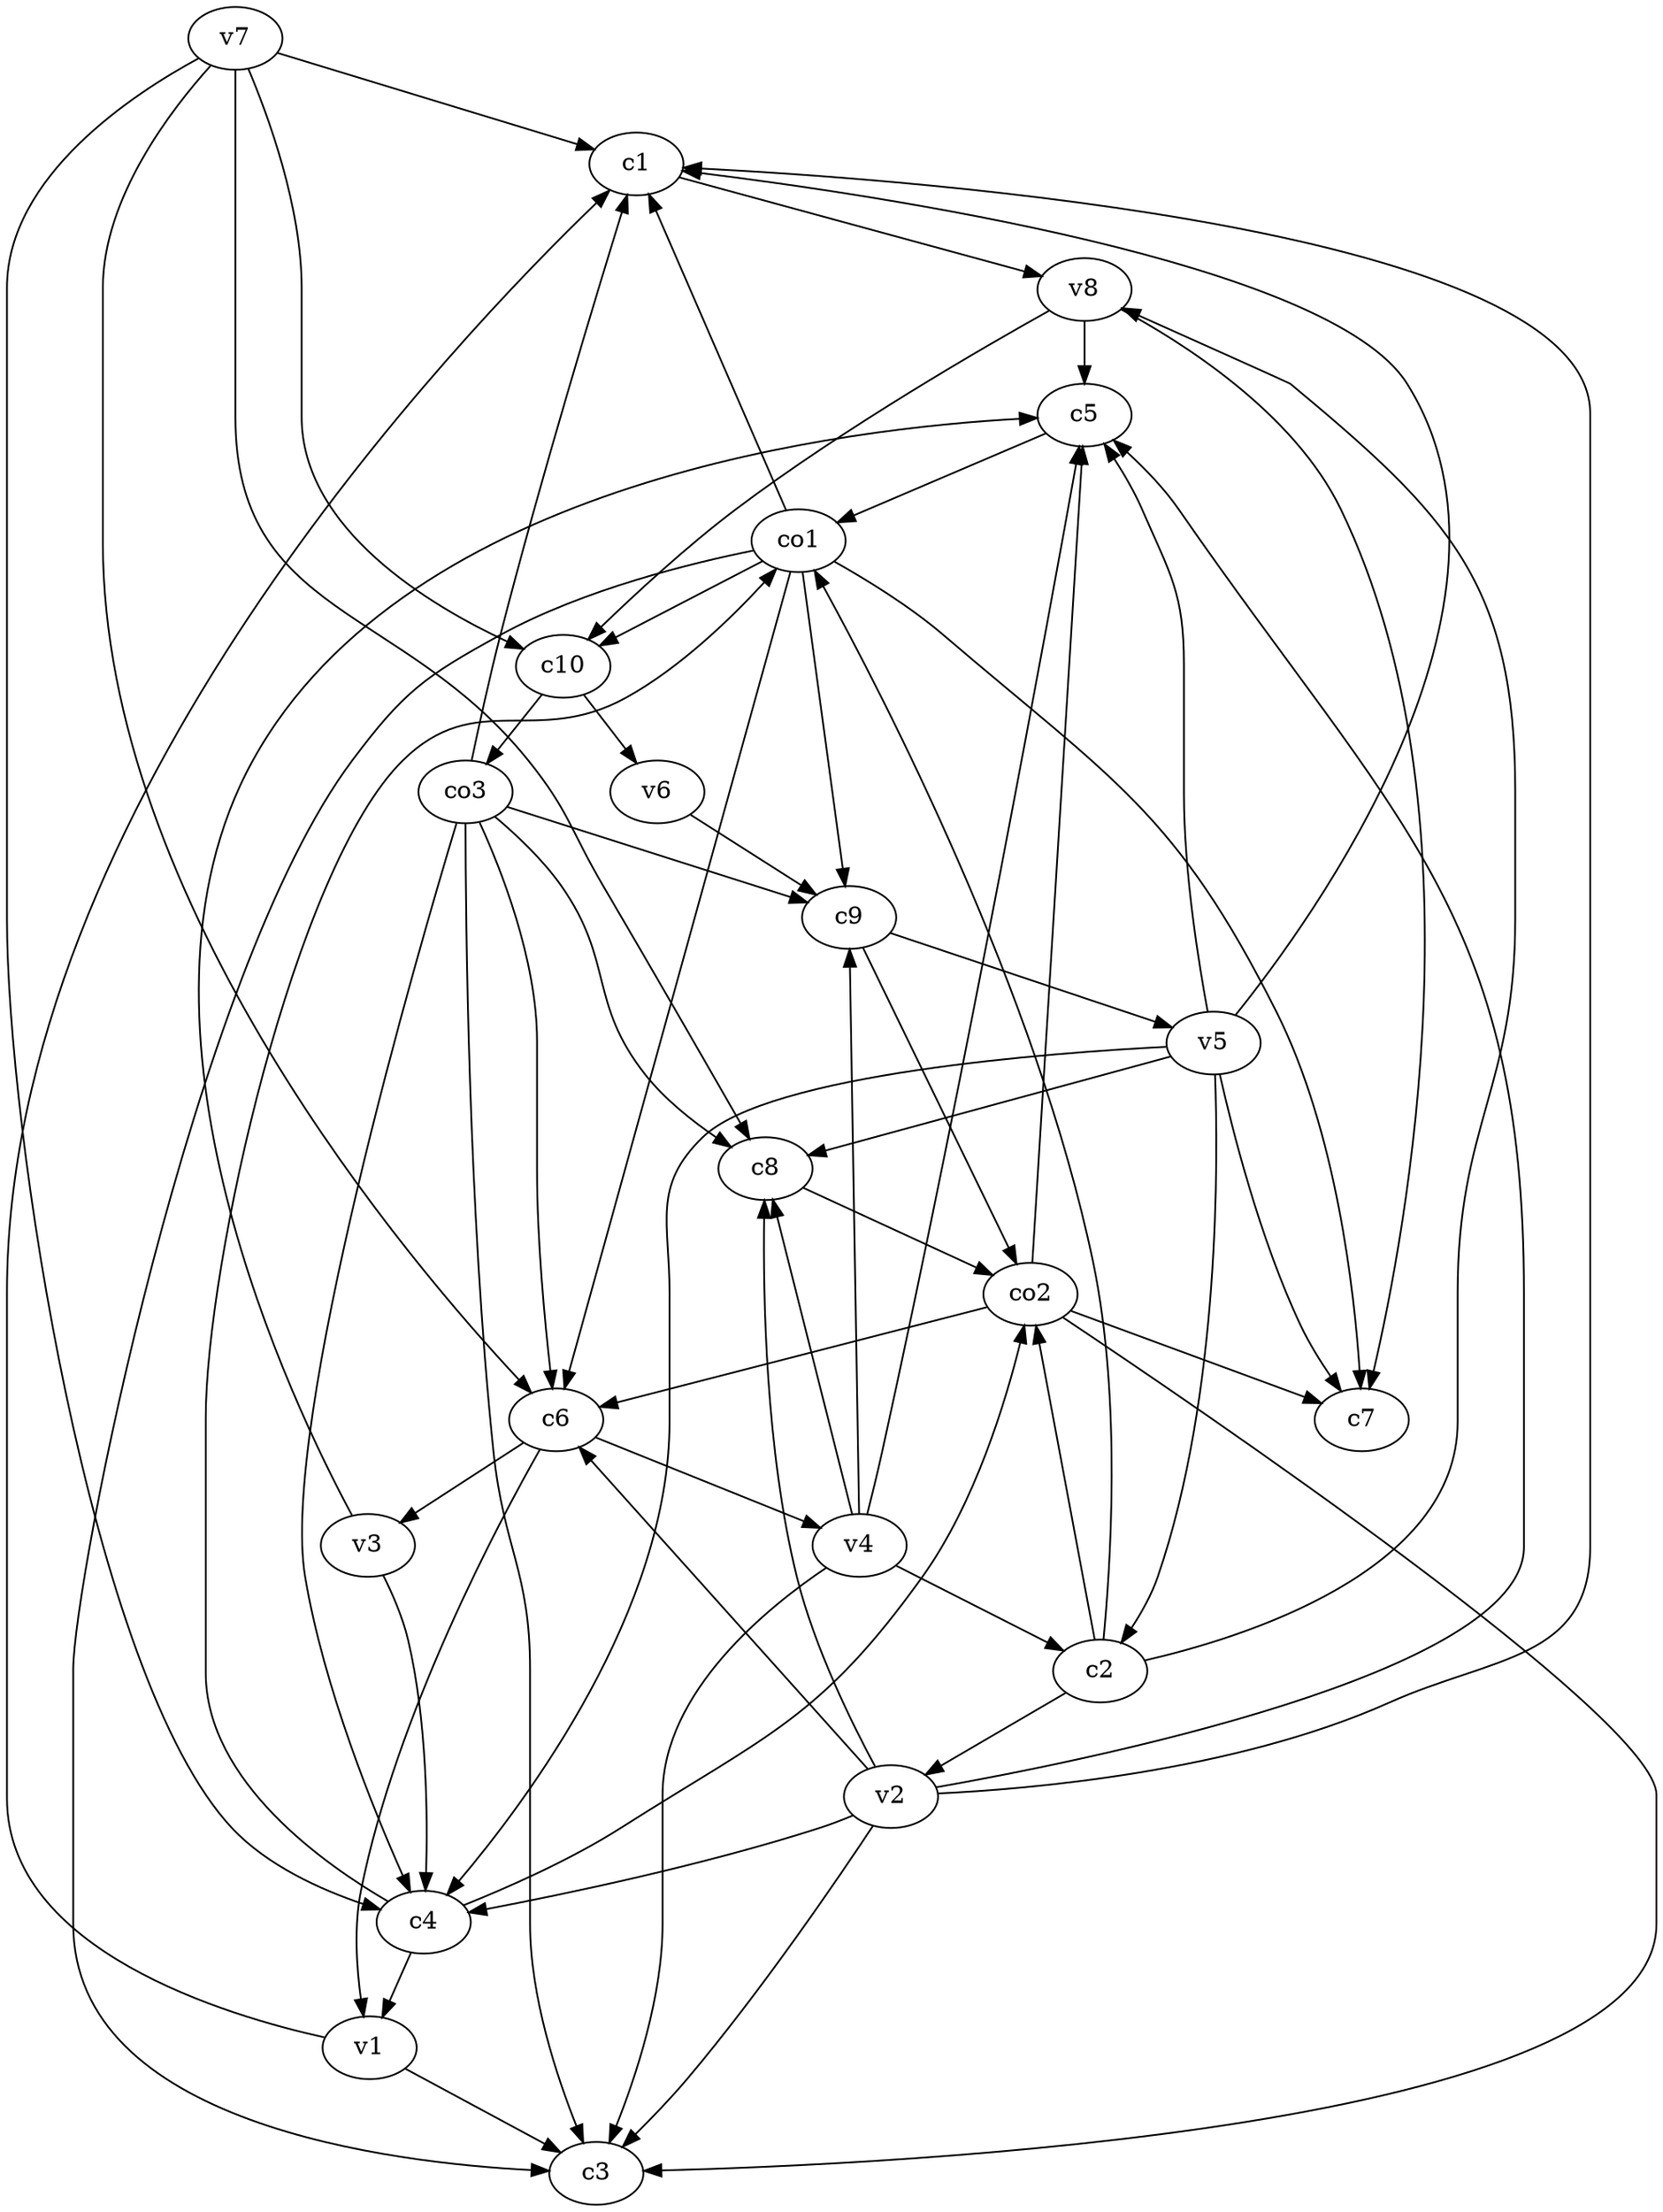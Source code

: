 strict digraph  {
c1;
c2;
c3;
c4;
c5;
c6;
c7;
c8;
c9;
c10;
v1;
v2;
v3;
v4;
v5;
v6;
v7;
v8;
co1;
co2;
co3;
c1 -> v8  [weight=1];
c2 -> v8  [weight=1];
c2 -> co2  [weight=1];
c2 -> v2  [weight=1];
c2 -> co1  [weight=1];
c4 -> co2  [weight=1];
c4 -> co1  [weight=1];
c4 -> v1  [weight=1];
c5 -> co1  [weight=1];
c6 -> v3  [weight=1];
c6 -> v4  [weight=1];
c6 -> v1  [weight=1];
c8 -> co2  [weight=1];
c9 -> co2  [weight=1];
c9 -> v5  [weight=1];
c10 -> co3  [weight=1];
c10 -> v6  [weight=1];
v1 -> c3  [weight=1];
v1 -> c1  [weight=1];
v2 -> c8  [weight=1];
v2 -> c1  [weight=1];
v2 -> c3  [weight=1];
v2 -> c4  [weight=1];
v2 -> c6  [weight=1];
v2 -> c5  [weight=1];
v3 -> c5  [weight=1];
v3 -> c4  [weight=1];
v4 -> c2  [weight=1];
v4 -> c5  [weight=1];
v4 -> c3  [weight=1];
v4 -> c8  [weight=1];
v4 -> c9  [weight=1];
v5 -> c2  [weight=1];
v5 -> c1  [weight=1];
v5 -> c4  [weight=1];
v5 -> c8  [weight=1];
v5 -> c5  [weight=1];
v5 -> c7  [weight=1];
v6 -> c9  [weight=1];
v7 -> c8  [weight=1];
v7 -> c10  [weight=1];
v7 -> c6  [weight=1];
v7 -> c1  [weight=1];
v7 -> c4  [weight=1];
v8 -> c5  [weight=1];
v8 -> c10  [weight=1];
v8 -> c7  [weight=1];
co1 -> c10  [weight=1];
co1 -> c6  [weight=1];
co1 -> c7  [weight=1];
co1 -> c9  [weight=1];
co1 -> c3  [weight=1];
co1 -> c1  [weight=1];
co2 -> c7  [weight=1];
co2 -> c6  [weight=1];
co2 -> c5  [weight=1];
co2 -> c3  [weight=1];
co3 -> c8  [weight=1];
co3 -> c4  [weight=1];
co3 -> c3  [weight=1];
co3 -> c1  [weight=1];
co3 -> c9  [weight=1];
co3 -> c6  [weight=1];
}
